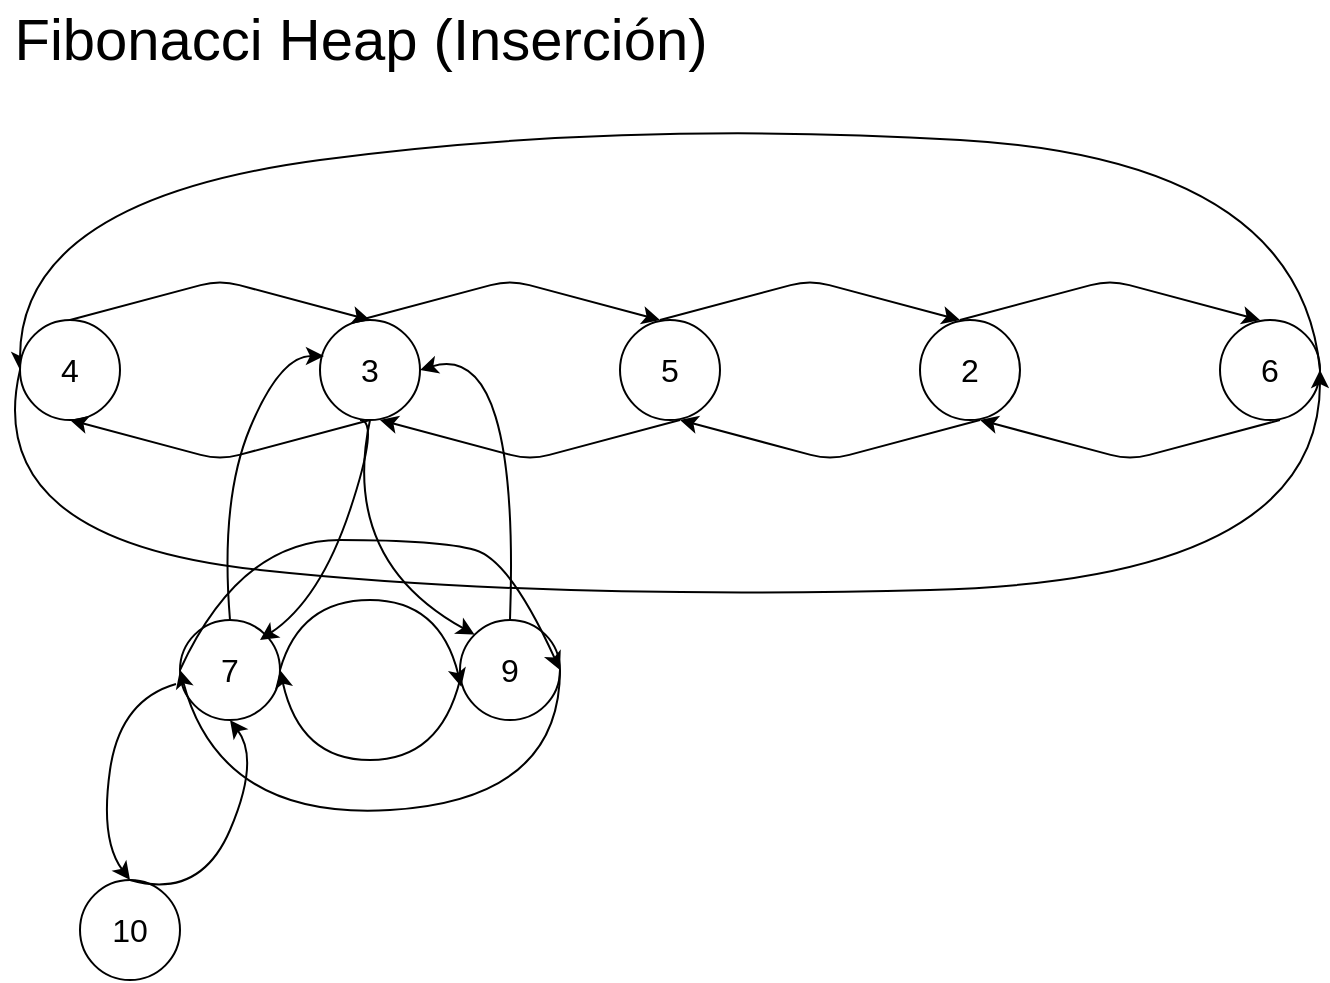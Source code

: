<mxfile version="15.3.7"><diagram id="IUSecsTyao0zLv1FvFrw" name="Page-1"><mxGraphModel dx="2062" dy="1094" grid="1" gridSize="10" guides="1" tooltips="1" connect="1" arrows="1" fold="1" page="1" pageScale="1" pageWidth="720" pageHeight="600" math="0" shadow="0"><root><mxCell id="0"/><mxCell id="1" parent="0"/><mxCell id="vzmj6akfb7Hf1OjExcKF-35" value="Fibonacci Heap (Inserción)" style="text;html=1;align=center;verticalAlign=middle;resizable=0;points=[];autosize=1;strokeColor=none;fillColor=none;fontSize=29;" parent="1" vertex="1"><mxGeometry x="30" y="20" width="360" height="40" as="geometry"/></mxCell><mxCell id="Rw2WkLAJAlcWmnNBL5w1-1" value="&lt;font style=&quot;font-size: 16px&quot;&gt;6&lt;/font&gt;" style="ellipse;whiteSpace=wrap;html=1;aspect=fixed;" vertex="1" parent="1"><mxGeometry x="640" y="180" width="50" height="50" as="geometry"/></mxCell><mxCell id="vzmj6akfb7Hf1OjExcKF-17" value="" style="curved=1;endArrow=classic;html=1;exitX=1;exitY=0.5;exitDx=0;exitDy=0;entryX=0;entryY=0.5;entryDx=0;entryDy=0;" parent="1" source="Rw2WkLAJAlcWmnNBL5w1-1" target="vzmj6akfb7Hf1OjExcKF-1" edge="1"><mxGeometry width="50" height="50" relative="1" as="geometry"><mxPoint x="200" y="570" as="sourcePoint"/><mxPoint x="250" y="520" as="targetPoint"/><Array as="points"><mxPoint x="680" y="100"/><mxPoint x="340" y="80"/><mxPoint x="40" y="120"/></Array></mxGeometry></mxCell><mxCell id="vzmj6akfb7Hf1OjExcKF-1" value="&lt;font style=&quot;font-size: 16px&quot;&gt;4&lt;/font&gt;" style="ellipse;whiteSpace=wrap;html=1;aspect=fixed;" parent="1" vertex="1"><mxGeometry x="40" y="180" width="50" height="50" as="geometry"/></mxCell><mxCell id="vzmj6akfb7Hf1OjExcKF-6" value="&lt;font style=&quot;font-size: 16px&quot;&gt;3&lt;/font&gt;" style="ellipse;whiteSpace=wrap;html=1;aspect=fixed;" parent="1" vertex="1"><mxGeometry x="190" y="180" width="50" height="50" as="geometry"/></mxCell><mxCell id="vzmj6akfb7Hf1OjExcKF-7" value="&lt;font style=&quot;font-size: 16px&quot;&gt;5&lt;/font&gt;" style="ellipse;whiteSpace=wrap;html=1;aspect=fixed;" parent="1" vertex="1"><mxGeometry x="340" y="180" width="50" height="50" as="geometry"/></mxCell><mxCell id="vzmj6akfb7Hf1OjExcKF-8" value="&lt;font style=&quot;font-size: 16px&quot;&gt;2&lt;/font&gt;" style="ellipse;whiteSpace=wrap;html=1;aspect=fixed;" parent="1" vertex="1"><mxGeometry x="490" y="180" width="50" height="50" as="geometry"/></mxCell><mxCell id="vzmj6akfb7Hf1OjExcKF-9" value="" style="endArrow=classic;html=1;exitX=0.5;exitY=0;exitDx=0;exitDy=0;entryX=0.5;entryY=0;entryDx=0;entryDy=0;" parent="1" source="vzmj6akfb7Hf1OjExcKF-1" target="vzmj6akfb7Hf1OjExcKF-6" edge="1"><mxGeometry x="20" y="80" width="50" height="50" as="geometry"><mxPoint x="200" y="570" as="sourcePoint"/><mxPoint x="250" y="520" as="targetPoint"/><Array as="points"><mxPoint x="140" y="160"/></Array></mxGeometry></mxCell><mxCell id="vzmj6akfb7Hf1OjExcKF-10" value="" style="endArrow=classic;html=1;exitX=0.5;exitY=0;exitDx=0;exitDy=0;entryX=0.5;entryY=0;entryDx=0;entryDy=0;" parent="1" edge="1"><mxGeometry x="20" y="80" width="50" height="50" as="geometry"><mxPoint x="210" y="180" as="sourcePoint"/><mxPoint x="360" y="180" as="targetPoint"/><Array as="points"><mxPoint x="285" y="160"/></Array></mxGeometry></mxCell><mxCell id="vzmj6akfb7Hf1OjExcKF-11" value="" style="endArrow=classic;html=1;exitX=0.5;exitY=0;exitDx=0;exitDy=0;entryX=0.5;entryY=0;entryDx=0;entryDy=0;" parent="1" edge="1"><mxGeometry x="20" y="80" width="50" height="50" as="geometry"><mxPoint x="360" y="180" as="sourcePoint"/><mxPoint x="510" y="180" as="targetPoint"/><Array as="points"><mxPoint x="435" y="160"/></Array></mxGeometry></mxCell><mxCell id="vzmj6akfb7Hf1OjExcKF-13" value="" style="endArrow=classic;html=1;exitX=0.5;exitY=1;exitDx=0;exitDy=0;entryX=0.5;entryY=1;entryDx=0;entryDy=0;" parent="1" source="vzmj6akfb7Hf1OjExcKF-6" target="vzmj6akfb7Hf1OjExcKF-1" edge="1"><mxGeometry x="20" y="80" width="50" height="50" as="geometry"><mxPoint x="200" y="570" as="sourcePoint"/><mxPoint x="250" y="520" as="targetPoint"/><Array as="points"><mxPoint x="140" y="250"/></Array></mxGeometry></mxCell><mxCell id="vzmj6akfb7Hf1OjExcKF-14" value="" style="endArrow=classic;html=1;exitX=0.5;exitY=1;exitDx=0;exitDy=0;entryX=0.5;entryY=1;entryDx=0;entryDy=0;" parent="1" edge="1"><mxGeometry x="20" y="80" width="50" height="50" as="geometry"><mxPoint x="370" y="230" as="sourcePoint"/><mxPoint x="220" y="230" as="targetPoint"/><Array as="points"><mxPoint x="295" y="250"/></Array></mxGeometry></mxCell><mxCell id="vzmj6akfb7Hf1OjExcKF-15" value="" style="endArrow=classic;html=1;exitX=0.5;exitY=1;exitDx=0;exitDy=0;entryX=0.5;entryY=1;entryDx=0;entryDy=0;" parent="1" edge="1"><mxGeometry x="20" y="80" width="50" height="50" as="geometry"><mxPoint x="520" y="230" as="sourcePoint"/><mxPoint x="370" y="230" as="targetPoint"/><Array as="points"><mxPoint x="445" y="250"/></Array></mxGeometry></mxCell><mxCell id="vzmj6akfb7Hf1OjExcKF-18" value="" style="curved=1;endArrow=classic;html=1;exitX=0;exitY=0.5;exitDx=0;exitDy=0;entryX=1;entryY=0.5;entryDx=0;entryDy=0;" parent="1" source="vzmj6akfb7Hf1OjExcKF-1" target="Rw2WkLAJAlcWmnNBL5w1-1" edge="1"><mxGeometry x="20" y="80" width="50" height="50" as="geometry"><mxPoint x="590" y="515" as="sourcePoint"/><mxPoint x="550" y="210" as="targetPoint"/><Array as="points"><mxPoint x="20" y="290"/><mxPoint x="300" y="320"/><mxPoint x="690" y="310"/></Array></mxGeometry></mxCell><mxCell id="vzmj6akfb7Hf1OjExcKF-20" value="&lt;font style=&quot;font-size: 16px&quot;&gt;7&lt;/font&gt;" style="ellipse;whiteSpace=wrap;html=1;aspect=fixed;" parent="1" vertex="1"><mxGeometry x="120" y="330" width="50" height="50" as="geometry"/></mxCell><mxCell id="vzmj6akfb7Hf1OjExcKF-21" value="&lt;font style=&quot;font-size: 16px&quot;&gt;9&lt;/font&gt;" style="ellipse;whiteSpace=wrap;html=1;aspect=fixed;" parent="1" vertex="1"><mxGeometry x="260" y="330" width="50" height="50" as="geometry"/></mxCell><mxCell id="vzmj6akfb7Hf1OjExcKF-23" value="" style="curved=1;endArrow=classic;html=1;exitX=1;exitY=0.5;exitDx=0;exitDy=0;entryX=0.013;entryY=0.667;entryDx=0;entryDy=0;entryPerimeter=0;" parent="1" source="vzmj6akfb7Hf1OjExcKF-20" target="vzmj6akfb7Hf1OjExcKF-21" edge="1"><mxGeometry x="20" y="80" width="50" height="50" as="geometry"><mxPoint x="200" y="570" as="sourcePoint"/><mxPoint x="250" y="520" as="targetPoint"/><Array as="points"><mxPoint x="180" y="320"/><mxPoint x="250" y="320"/></Array></mxGeometry></mxCell><mxCell id="vzmj6akfb7Hf1OjExcKF-24" value="" style="curved=1;endArrow=classic;html=1;entryX=1;entryY=0.5;entryDx=0;entryDy=0;" parent="1" target="vzmj6akfb7Hf1OjExcKF-20" edge="1"><mxGeometry x="20" y="80" width="50" height="50" as="geometry"><mxPoint x="260" y="360" as="sourcePoint"/><mxPoint x="250" y="520" as="targetPoint"/><Array as="points"><mxPoint x="250" y="400"/><mxPoint x="180" y="400"/></Array></mxGeometry></mxCell><mxCell id="vzmj6akfb7Hf1OjExcKF-25" value="&lt;font style=&quot;font-size: 16px&quot;&gt;10&lt;/font&gt;" style="ellipse;whiteSpace=wrap;html=1;aspect=fixed;" parent="1" vertex="1"><mxGeometry x="70" y="460" width="50" height="50" as="geometry"/></mxCell><mxCell id="vzmj6akfb7Hf1OjExcKF-26" value="" style="curved=1;endArrow=classic;html=1;exitX=-0.04;exitY=0.64;exitDx=0;exitDy=0;exitPerimeter=0;entryX=0.5;entryY=0;entryDx=0;entryDy=0;" parent="1" source="vzmj6akfb7Hf1OjExcKF-20" target="vzmj6akfb7Hf1OjExcKF-25" edge="1"><mxGeometry x="20" y="80" width="50" height="50" as="geometry"><mxPoint x="200" y="570" as="sourcePoint"/><mxPoint x="250" y="520" as="targetPoint"/><Array as="points"><mxPoint x="90" y="370"/><mxPoint x="80" y="440"/></Array></mxGeometry></mxCell><mxCell id="vzmj6akfb7Hf1OjExcKF-27" value="" style="curved=1;endArrow=classic;html=1;exitX=0.5;exitY=0;exitDx=0;exitDy=0;entryX=0.5;entryY=1;entryDx=0;entryDy=0;" parent="1" source="vzmj6akfb7Hf1OjExcKF-25" target="vzmj6akfb7Hf1OjExcKF-20" edge="1"><mxGeometry x="20" y="80" width="50" height="50" as="geometry"><mxPoint x="200" y="570" as="sourcePoint"/><mxPoint x="250" y="520" as="targetPoint"/><Array as="points"><mxPoint x="130" y="470"/><mxPoint x="160" y="400"/></Array></mxGeometry></mxCell><mxCell id="vzmj6akfb7Hf1OjExcKF-28" value="" style="curved=1;endArrow=classic;html=1;exitX=0;exitY=0.5;exitDx=0;exitDy=0;entryX=1;entryY=0.5;entryDx=0;entryDy=0;" parent="1" source="vzmj6akfb7Hf1OjExcKF-20" target="vzmj6akfb7Hf1OjExcKF-21" edge="1"><mxGeometry x="20" y="80" width="50" height="50" as="geometry"><mxPoint x="200" y="570" as="sourcePoint"/><mxPoint x="250" y="520" as="targetPoint"/><Array as="points"><mxPoint x="150" y="290"/><mxPoint x="250" y="290"/><mxPoint x="285" y="300"/></Array></mxGeometry></mxCell><mxCell id="vzmj6akfb7Hf1OjExcKF-29" value="" style="curved=1;endArrow=classic;html=1;exitX=1;exitY=0.5;exitDx=0;exitDy=0;" parent="1" source="vzmj6akfb7Hf1OjExcKF-21" edge="1"><mxGeometry x="20" y="80" width="50" height="50" as="geometry"><mxPoint x="200" y="570" as="sourcePoint"/><mxPoint x="120" y="355" as="targetPoint"/><Array as="points"><mxPoint x="310" y="420"/><mxPoint x="140" y="430"/></Array></mxGeometry></mxCell><mxCell id="vzmj6akfb7Hf1OjExcKF-30" value="" style="curved=1;endArrow=classic;html=1;exitX=0.5;exitY=0;exitDx=0;exitDy=0;entryX=0.04;entryY=0.36;entryDx=0;entryDy=0;entryPerimeter=0;" parent="1" source="vzmj6akfb7Hf1OjExcKF-20" target="vzmj6akfb7Hf1OjExcKF-6" edge="1"><mxGeometry x="20" y="80" width="50" height="50" as="geometry"><mxPoint x="200" y="570" as="sourcePoint"/><mxPoint x="250" y="520" as="targetPoint"/><Array as="points"><mxPoint x="140" y="270"/><mxPoint x="170" y="198"/></Array></mxGeometry></mxCell><mxCell id="vzmj6akfb7Hf1OjExcKF-31" value="" style="curved=1;endArrow=classic;html=1;" parent="1" edge="1"><mxGeometry x="20" y="80" width="50" height="50" as="geometry"><mxPoint x="210" y="230" as="sourcePoint"/><mxPoint x="160" y="340" as="targetPoint"/><Array as="points"><mxPoint x="220" y="230"/><mxPoint x="190" y="320"/></Array></mxGeometry></mxCell><mxCell id="vzmj6akfb7Hf1OjExcKF-32" value="" style="curved=1;endArrow=classic;html=1;exitX=0.5;exitY=0;exitDx=0;exitDy=0;entryX=1;entryY=0.5;entryDx=0;entryDy=0;" parent="1" source="vzmj6akfb7Hf1OjExcKF-21" target="vzmj6akfb7Hf1OjExcKF-6" edge="1"><mxGeometry x="20" y="80" width="50" height="50" as="geometry"><mxPoint x="200" y="570" as="sourcePoint"/><mxPoint x="250" y="520" as="targetPoint"/><Array as="points"><mxPoint x="290" y="190"/></Array></mxGeometry></mxCell><mxCell id="vzmj6akfb7Hf1OjExcKF-33" value="" style="curved=1;endArrow=classic;html=1;exitX=0.5;exitY=1;exitDx=0;exitDy=0;entryX=0;entryY=0;entryDx=0;entryDy=0;" parent="1" source="vzmj6akfb7Hf1OjExcKF-6" target="vzmj6akfb7Hf1OjExcKF-21" edge="1"><mxGeometry x="20" y="80" width="50" height="50" as="geometry"><mxPoint x="200" y="570" as="sourcePoint"/><mxPoint x="250" y="520" as="targetPoint"/><Array as="points"><mxPoint x="200" y="300"/></Array></mxGeometry></mxCell><mxCell id="Rw2WkLAJAlcWmnNBL5w1-4" value="" style="endArrow=classic;html=1;exitX=0.5;exitY=0;exitDx=0;exitDy=0;entryX=0.5;entryY=0;entryDx=0;entryDy=0;" edge="1" parent="1"><mxGeometry x="170" y="80" width="50" height="50" as="geometry"><mxPoint x="510" y="180" as="sourcePoint"/><mxPoint x="660" y="180" as="targetPoint"/><Array as="points"><mxPoint x="585" y="160"/></Array></mxGeometry></mxCell><mxCell id="Rw2WkLAJAlcWmnNBL5w1-5" value="" style="endArrow=classic;html=1;exitX=0.5;exitY=1;exitDx=0;exitDy=0;entryX=0.5;entryY=1;entryDx=0;entryDy=0;" edge="1" parent="1"><mxGeometry x="170" y="80" width="50" height="50" as="geometry"><mxPoint x="670" y="230" as="sourcePoint"/><mxPoint x="520" y="230" as="targetPoint"/><Array as="points"><mxPoint x="595" y="250"/></Array></mxGeometry></mxCell></root></mxGraphModel></diagram></mxfile>
